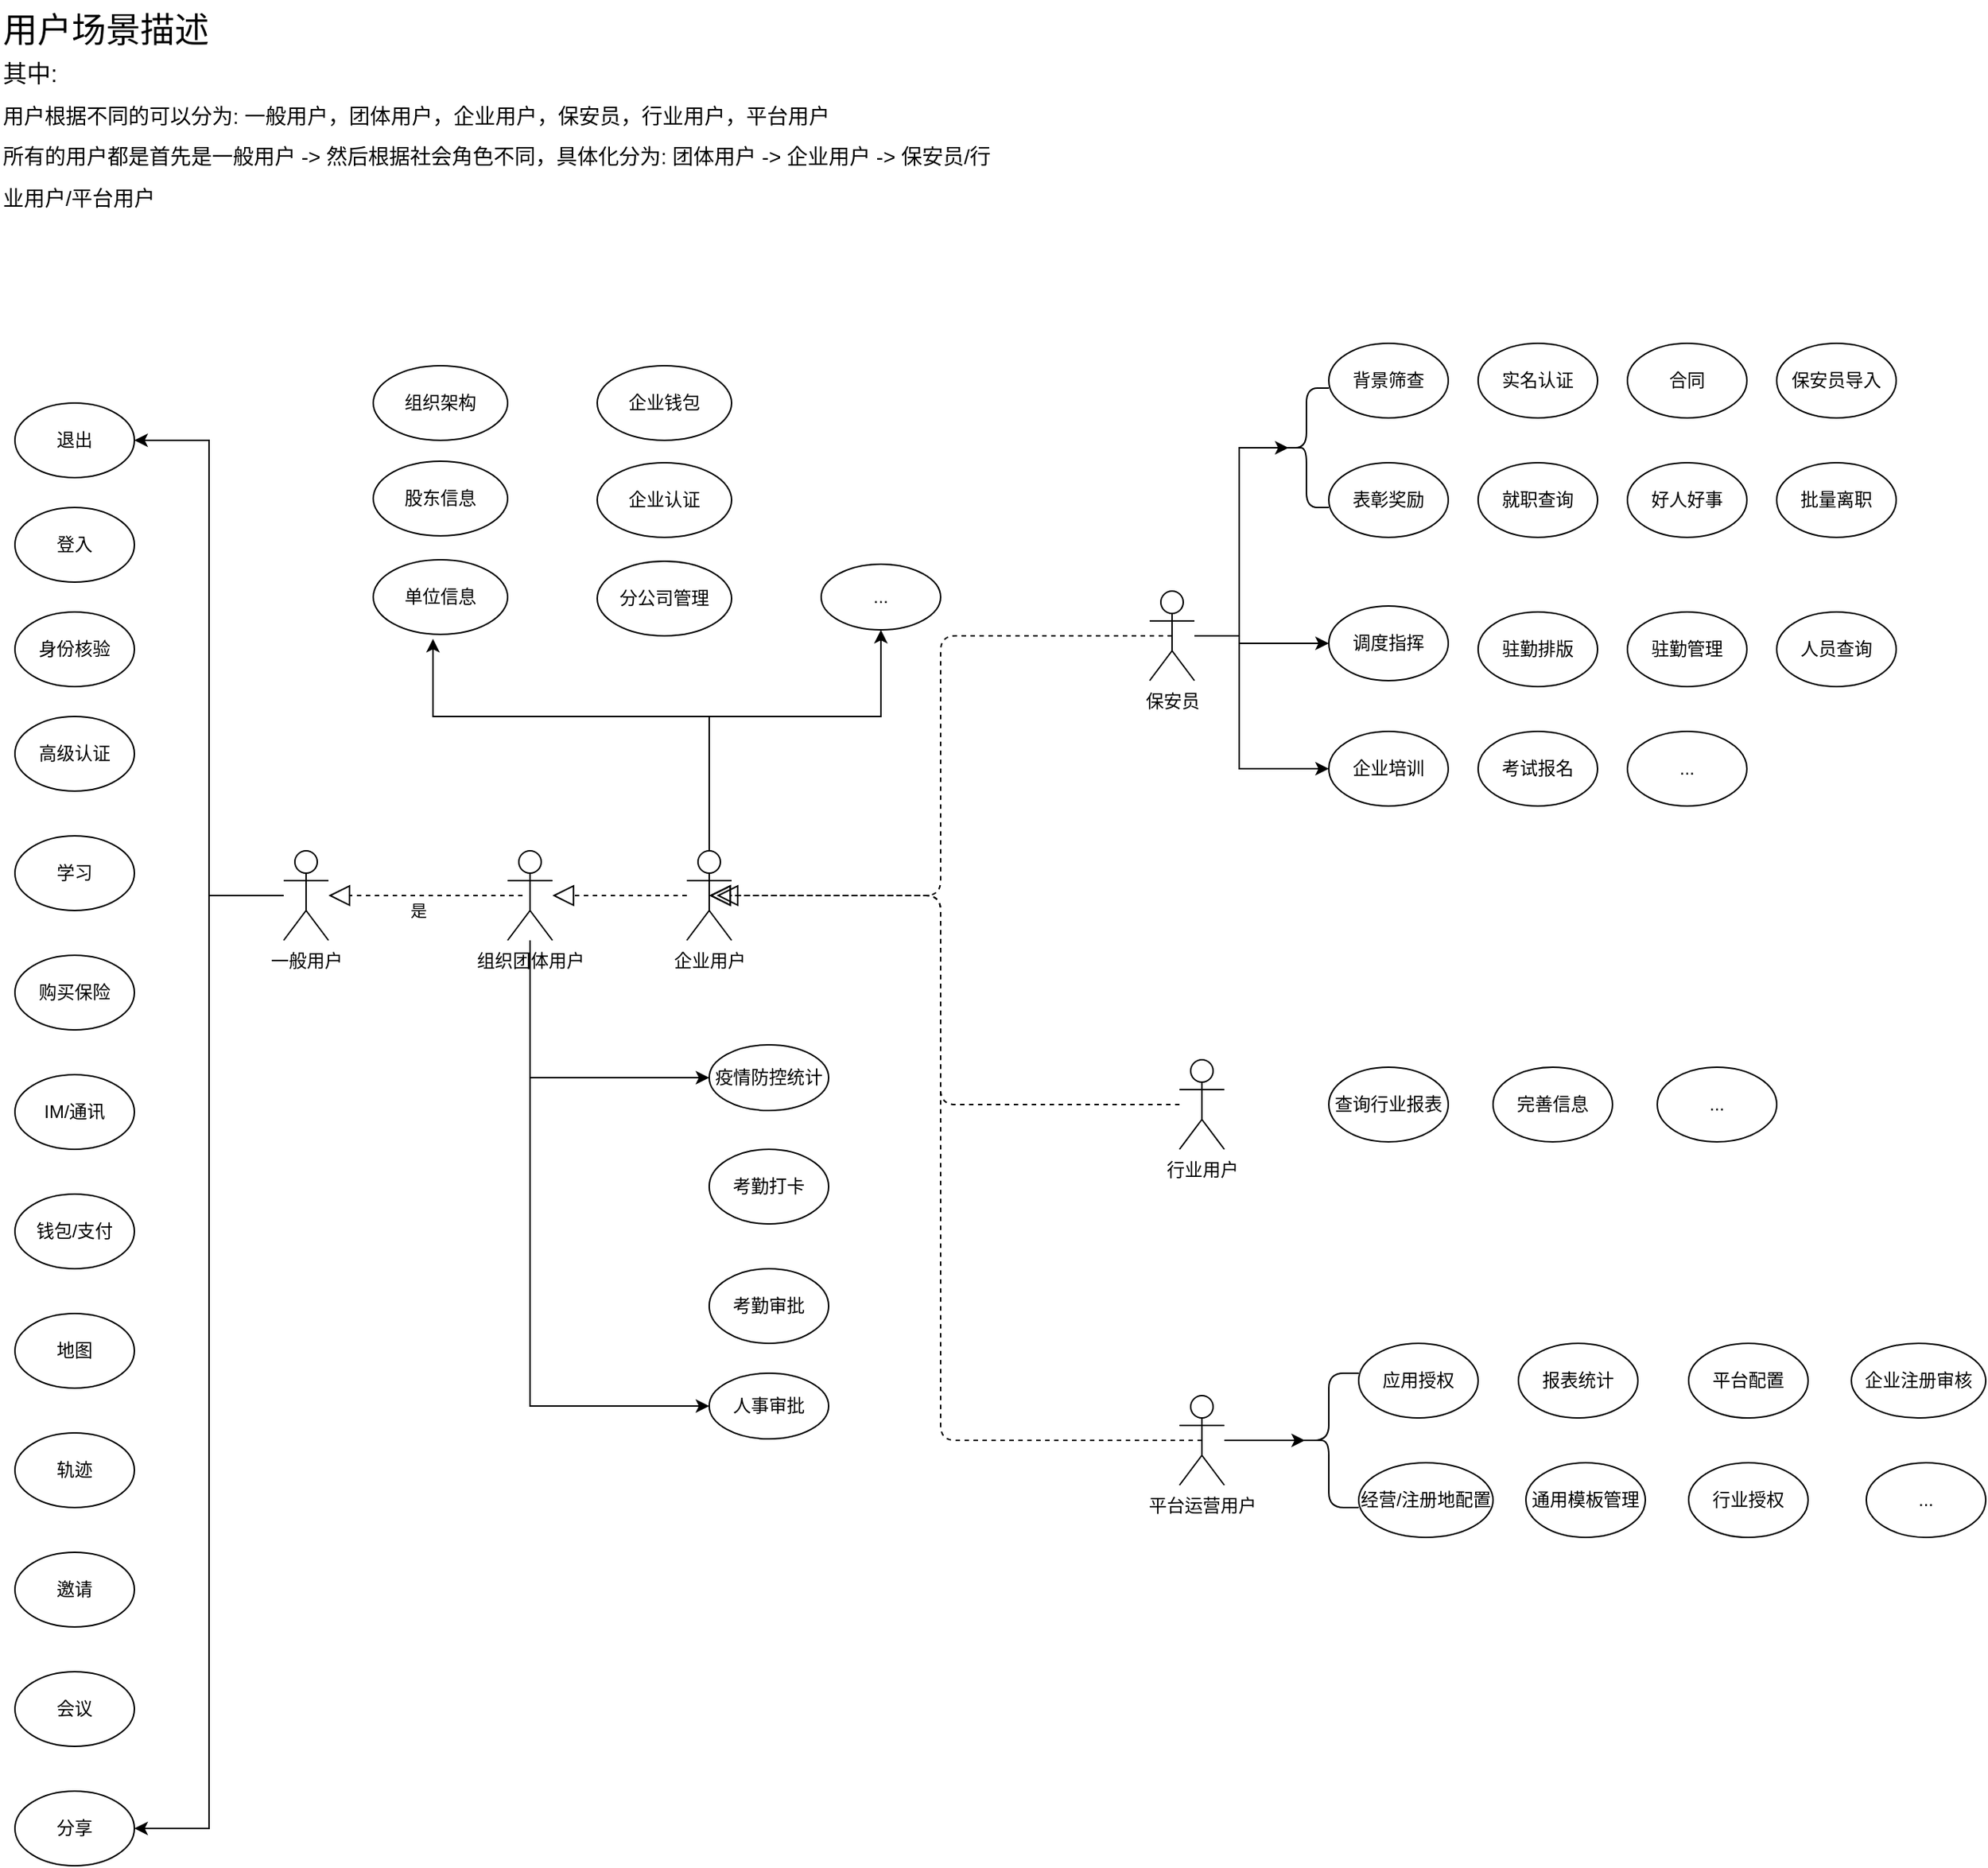 <mxfile version="14.9.5" type="github">
  <diagram id="zqpnljXwghXzhctU7lQJ" name="Page-1">
    <mxGraphModel dx="1422" dy="794" grid="1" gridSize="10" guides="1" tooltips="1" connect="1" arrows="1" fold="1" page="1" pageScale="1" pageWidth="827" pageHeight="1169" math="0" shadow="0">
      <root>
        <mxCell id="0" />
        <mxCell id="1" parent="0" />
        <mxCell id="A9bid5trGiSyEzx3tyn_-23" style="edgeStyle=orthogonalEdgeStyle;rounded=0;orthogonalLoop=1;jettySize=auto;html=1;entryX=1;entryY=0.5;entryDx=0;entryDy=0;" edge="1" parent="1" source="A9bid5trGiSyEzx3tyn_-1" target="A9bid5trGiSyEzx3tyn_-14">
          <mxGeometry relative="1" as="geometry" />
        </mxCell>
        <mxCell id="A9bid5trGiSyEzx3tyn_-24" style="edgeStyle=orthogonalEdgeStyle;rounded=0;orthogonalLoop=1;jettySize=auto;html=1;entryX=1;entryY=0.5;entryDx=0;entryDy=0;" edge="1" parent="1" source="A9bid5trGiSyEzx3tyn_-1" target="A9bid5trGiSyEzx3tyn_-22">
          <mxGeometry relative="1" as="geometry" />
        </mxCell>
        <mxCell id="A9bid5trGiSyEzx3tyn_-1" value="一般用户" style="shape=umlActor;verticalLabelPosition=bottom;verticalAlign=top;html=1;outlineConnect=0;" vertex="1" parent="1">
          <mxGeometry x="220" y="600" width="30" height="60" as="geometry" />
        </mxCell>
        <mxCell id="A9bid5trGiSyEzx3tyn_-37" style="edgeStyle=orthogonalEdgeStyle;rounded=0;orthogonalLoop=1;jettySize=auto;html=1;entryX=0.1;entryY=0.5;entryDx=0;entryDy=0;entryPerimeter=0;" edge="1" parent="1" source="A9bid5trGiSyEzx3tyn_-7" target="A9bid5trGiSyEzx3tyn_-38">
          <mxGeometry relative="1" as="geometry">
            <mxPoint x="900" y="456" as="targetPoint" />
            <Array as="points">
              <mxPoint x="860" y="456" />
              <mxPoint x="860" y="330" />
            </Array>
          </mxGeometry>
        </mxCell>
        <mxCell id="A9bid5trGiSyEzx3tyn_-46" style="edgeStyle=orthogonalEdgeStyle;rounded=0;orthogonalLoop=1;jettySize=auto;html=1;entryX=0;entryY=0.5;entryDx=0;entryDy=0;" edge="1" parent="1" source="A9bid5trGiSyEzx3tyn_-7" target="A9bid5trGiSyEzx3tyn_-43">
          <mxGeometry relative="1" as="geometry">
            <Array as="points">
              <mxPoint x="860" y="456" />
              <mxPoint x="860" y="461" />
            </Array>
          </mxGeometry>
        </mxCell>
        <mxCell id="A9bid5trGiSyEzx3tyn_-96" style="edgeStyle=orthogonalEdgeStyle;rounded=0;orthogonalLoop=1;jettySize=auto;html=1;entryX=0;entryY=0.5;entryDx=0;entryDy=0;" edge="1" parent="1" source="A9bid5trGiSyEzx3tyn_-7" target="A9bid5trGiSyEzx3tyn_-86">
          <mxGeometry relative="1" as="geometry">
            <Array as="points">
              <mxPoint x="860" y="456" />
              <mxPoint x="860" y="545" />
            </Array>
          </mxGeometry>
        </mxCell>
        <mxCell id="A9bid5trGiSyEzx3tyn_-7" value="保安员&lt;br&gt;" style="shape=umlActor;verticalLabelPosition=bottom;verticalAlign=top;html=1;outlineConnect=0;" vertex="1" parent="1">
          <mxGeometry x="800" y="426" width="30" height="60" as="geometry" />
        </mxCell>
        <mxCell id="A9bid5trGiSyEzx3tyn_-11" value="行业用户" style="shape=umlActor;verticalLabelPosition=bottom;verticalAlign=top;html=1;outlineConnect=0;" vertex="1" parent="1">
          <mxGeometry x="820" y="740" width="30" height="60" as="geometry" />
        </mxCell>
        <mxCell id="A9bid5trGiSyEzx3tyn_-14" value="退出" style="ellipse;whiteSpace=wrap;html=1;" vertex="1" parent="1">
          <mxGeometry x="40" y="300" width="80" height="50" as="geometry" />
        </mxCell>
        <mxCell id="A9bid5trGiSyEzx3tyn_-15" value="登入" style="ellipse;whiteSpace=wrap;html=1;" vertex="1" parent="1">
          <mxGeometry x="40" y="370" width="80" height="50" as="geometry" />
        </mxCell>
        <mxCell id="A9bid5trGiSyEzx3tyn_-16" value="身份核验" style="ellipse;whiteSpace=wrap;html=1;" vertex="1" parent="1">
          <mxGeometry x="40" y="440" width="80" height="50" as="geometry" />
        </mxCell>
        <mxCell id="A9bid5trGiSyEzx3tyn_-17" value="学习" style="ellipse;whiteSpace=wrap;html=1;" vertex="1" parent="1">
          <mxGeometry x="40" y="590" width="80" height="50" as="geometry" />
        </mxCell>
        <mxCell id="A9bid5trGiSyEzx3tyn_-18" value="购买保险" style="ellipse;whiteSpace=wrap;html=1;" vertex="1" parent="1">
          <mxGeometry x="40" y="670" width="80" height="50" as="geometry" />
        </mxCell>
        <mxCell id="A9bid5trGiSyEzx3tyn_-19" value="IM/通讯" style="ellipse;whiteSpace=wrap;html=1;" vertex="1" parent="1">
          <mxGeometry x="40" y="750" width="80" height="50" as="geometry" />
        </mxCell>
        <mxCell id="A9bid5trGiSyEzx3tyn_-20" value="钱包/支付" style="ellipse;whiteSpace=wrap;html=1;" vertex="1" parent="1">
          <mxGeometry x="40" y="830" width="80" height="50" as="geometry" />
        </mxCell>
        <mxCell id="A9bid5trGiSyEzx3tyn_-21" value="高级认证" style="ellipse;whiteSpace=wrap;html=1;" vertex="1" parent="1">
          <mxGeometry x="40" y="510" width="80" height="50" as="geometry" />
        </mxCell>
        <mxCell id="A9bid5trGiSyEzx3tyn_-22" value="分享" style="ellipse;whiteSpace=wrap;html=1;" vertex="1" parent="1">
          <mxGeometry x="40" y="1230" width="80" height="50" as="geometry" />
        </mxCell>
        <mxCell id="A9bid5trGiSyEzx3tyn_-25" value="地图" style="ellipse;whiteSpace=wrap;html=1;" vertex="1" parent="1">
          <mxGeometry x="40" y="910" width="80" height="50" as="geometry" />
        </mxCell>
        <mxCell id="A9bid5trGiSyEzx3tyn_-26" value="轨迹" style="ellipse;whiteSpace=wrap;html=1;" vertex="1" parent="1">
          <mxGeometry x="40" y="990" width="80" height="50" as="geometry" />
        </mxCell>
        <mxCell id="A9bid5trGiSyEzx3tyn_-27" value="背景筛查" style="ellipse;whiteSpace=wrap;html=1;" vertex="1" parent="1">
          <mxGeometry x="920" y="260" width="80" height="50" as="geometry" />
        </mxCell>
        <mxCell id="A9bid5trGiSyEzx3tyn_-28" value="实名认证" style="ellipse;whiteSpace=wrap;html=1;" vertex="1" parent="1">
          <mxGeometry x="1020" y="260" width="80" height="50" as="geometry" />
        </mxCell>
        <mxCell id="A9bid5trGiSyEzx3tyn_-29" value="合同" style="ellipse;whiteSpace=wrap;html=1;" vertex="1" parent="1">
          <mxGeometry x="1120" y="260" width="80" height="50" as="geometry" />
        </mxCell>
        <mxCell id="A9bid5trGiSyEzx3tyn_-30" value="邀请" style="ellipse;whiteSpace=wrap;html=1;" vertex="1" parent="1">
          <mxGeometry x="40" y="1070" width="80" height="50" as="geometry" />
        </mxCell>
        <mxCell id="A9bid5trGiSyEzx3tyn_-31" value="会议" style="ellipse;whiteSpace=wrap;html=1;" vertex="1" parent="1">
          <mxGeometry x="40" y="1150" width="80" height="50" as="geometry" />
        </mxCell>
        <mxCell id="A9bid5trGiSyEzx3tyn_-32" value="表彰奖励" style="ellipse;whiteSpace=wrap;html=1;" vertex="1" parent="1">
          <mxGeometry x="920" y="340" width="80" height="50" as="geometry" />
        </mxCell>
        <mxCell id="A9bid5trGiSyEzx3tyn_-33" value="就职查询" style="ellipse;whiteSpace=wrap;html=1;" vertex="1" parent="1">
          <mxGeometry x="1020" y="340" width="80" height="50" as="geometry" />
        </mxCell>
        <mxCell id="A9bid5trGiSyEzx3tyn_-35" value="好人好事" style="ellipse;whiteSpace=wrap;html=1;" vertex="1" parent="1">
          <mxGeometry x="1120" y="340" width="80" height="50" as="geometry" />
        </mxCell>
        <mxCell id="A9bid5trGiSyEzx3tyn_-38" value="" style="shape=curlyBracket;whiteSpace=wrap;html=1;rounded=1;" vertex="1" parent="1">
          <mxGeometry x="890" y="290" width="30" height="80" as="geometry" />
        </mxCell>
        <mxCell id="A9bid5trGiSyEzx3tyn_-39" value="保安员导入" style="ellipse;whiteSpace=wrap;html=1;" vertex="1" parent="1">
          <mxGeometry x="1220" y="260" width="80" height="50" as="geometry" />
        </mxCell>
        <mxCell id="A9bid5trGiSyEzx3tyn_-40" value="批量离职" style="ellipse;whiteSpace=wrap;html=1;" vertex="1" parent="1">
          <mxGeometry x="1220" y="340" width="80" height="50" as="geometry" />
        </mxCell>
        <mxCell id="A9bid5trGiSyEzx3tyn_-41" value="驻勤管理" style="ellipse;whiteSpace=wrap;html=1;" vertex="1" parent="1">
          <mxGeometry x="1120" y="440" width="80" height="50" as="geometry" />
        </mxCell>
        <mxCell id="A9bid5trGiSyEzx3tyn_-42" value="人员查询" style="ellipse;whiteSpace=wrap;html=1;" vertex="1" parent="1">
          <mxGeometry x="1220" y="440" width="80" height="50" as="geometry" />
        </mxCell>
        <mxCell id="A9bid5trGiSyEzx3tyn_-43" value="调度指挥" style="ellipse;whiteSpace=wrap;html=1;" vertex="1" parent="1">
          <mxGeometry x="920" y="436" width="80" height="50" as="geometry" />
        </mxCell>
        <mxCell id="A9bid5trGiSyEzx3tyn_-44" value="驻勤排版" style="ellipse;whiteSpace=wrap;html=1;" vertex="1" parent="1">
          <mxGeometry x="1020" y="440" width="80" height="50" as="geometry" />
        </mxCell>
        <mxCell id="A9bid5trGiSyEzx3tyn_-62" style="edgeStyle=orthogonalEdgeStyle;rounded=0;orthogonalLoop=1;jettySize=auto;html=1;entryX=0.5;entryY=1;entryDx=0;entryDy=0;" edge="1" parent="1" source="A9bid5trGiSyEzx3tyn_-48">
          <mxGeometry relative="1" as="geometry">
            <mxPoint x="320" y="458" as="targetPoint" />
            <Array as="points">
              <mxPoint x="505" y="510" />
              <mxPoint x="320" y="510" />
            </Array>
          </mxGeometry>
        </mxCell>
        <mxCell id="A9bid5trGiSyEzx3tyn_-63" style="edgeStyle=orthogonalEdgeStyle;rounded=0;orthogonalLoop=1;jettySize=auto;html=1;entryX=0.5;entryY=1;entryDx=0;entryDy=0;" edge="1" parent="1" source="A9bid5trGiSyEzx3tyn_-48" target="A9bid5trGiSyEzx3tyn_-61">
          <mxGeometry relative="1" as="geometry">
            <Array as="points">
              <mxPoint x="505" y="510" />
              <mxPoint x="620" y="510" />
            </Array>
          </mxGeometry>
        </mxCell>
        <mxCell id="A9bid5trGiSyEzx3tyn_-48" value="企业用户" style="shape=umlActor;verticalLabelPosition=bottom;verticalAlign=top;html=1;outlineConnect=0;" vertex="1" parent="1">
          <mxGeometry x="490" y="600" width="30" height="60" as="geometry" />
        </mxCell>
        <mxCell id="A9bid5trGiSyEzx3tyn_-59" value="考勤审批" style="ellipse;whiteSpace=wrap;html=1;" vertex="1" parent="1">
          <mxGeometry x="505" y="880" width="80" height="50" as="geometry" />
        </mxCell>
        <mxCell id="A9bid5trGiSyEzx3tyn_-60" value="人事审批" style="ellipse;whiteSpace=wrap;html=1;" vertex="1" parent="1">
          <mxGeometry x="505" y="950" width="80" height="44" as="geometry" />
        </mxCell>
        <mxCell id="A9bid5trGiSyEzx3tyn_-61" value="..." style="ellipse;whiteSpace=wrap;html=1;" vertex="1" parent="1">
          <mxGeometry x="580" y="408" width="80" height="44" as="geometry" />
        </mxCell>
        <mxCell id="A9bid5trGiSyEzx3tyn_-64" value="单位信息" style="ellipse;whiteSpace=wrap;html=1;" vertex="1" parent="1">
          <mxGeometry x="280" y="405" width="90" height="50" as="geometry" />
        </mxCell>
        <mxCell id="A9bid5trGiSyEzx3tyn_-65" value="股东信息" style="ellipse;whiteSpace=wrap;html=1;" vertex="1" parent="1">
          <mxGeometry x="280" y="339" width="90" height="50" as="geometry" />
        </mxCell>
        <mxCell id="A9bid5trGiSyEzx3tyn_-66" value="组织架构" style="ellipse;whiteSpace=wrap;html=1;" vertex="1" parent="1">
          <mxGeometry x="280" y="275" width="90" height="50" as="geometry" />
        </mxCell>
        <mxCell id="A9bid5trGiSyEzx3tyn_-67" value="分公司管理" style="ellipse;whiteSpace=wrap;html=1;" vertex="1" parent="1">
          <mxGeometry x="430" y="406" width="90" height="50" as="geometry" />
        </mxCell>
        <mxCell id="A9bid5trGiSyEzx3tyn_-68" value="企业认证" style="ellipse;whiteSpace=wrap;html=1;" vertex="1" parent="1">
          <mxGeometry x="430" y="340" width="90" height="50" as="geometry" />
        </mxCell>
        <mxCell id="A9bid5trGiSyEzx3tyn_-77" style="edgeStyle=orthogonalEdgeStyle;rounded=0;orthogonalLoop=1;jettySize=auto;html=1;entryX=0;entryY=0.5;entryDx=0;entryDy=0;" edge="1" parent="1" source="A9bid5trGiSyEzx3tyn_-71" target="A9bid5trGiSyEzx3tyn_-75">
          <mxGeometry relative="1" as="geometry">
            <Array as="points">
              <mxPoint x="385" y="752" />
            </Array>
          </mxGeometry>
        </mxCell>
        <mxCell id="A9bid5trGiSyEzx3tyn_-79" style="edgeStyle=orthogonalEdgeStyle;rounded=0;orthogonalLoop=1;jettySize=auto;html=1;entryX=0;entryY=0.5;entryDx=0;entryDy=0;" edge="1" parent="1" source="A9bid5trGiSyEzx3tyn_-71" target="A9bid5trGiSyEzx3tyn_-60">
          <mxGeometry relative="1" as="geometry">
            <Array as="points">
              <mxPoint x="385" y="972" />
            </Array>
          </mxGeometry>
        </mxCell>
        <mxCell id="A9bid5trGiSyEzx3tyn_-71" value="组织团体用户" style="shape=umlActor;verticalLabelPosition=bottom;verticalAlign=top;html=1;outlineConnect=0;" vertex="1" parent="1">
          <mxGeometry x="370" y="600" width="30" height="60" as="geometry" />
        </mxCell>
        <mxCell id="A9bid5trGiSyEzx3tyn_-75" value="疫情防控统计" style="ellipse;whiteSpace=wrap;html=1;" vertex="1" parent="1">
          <mxGeometry x="505" y="730" width="80" height="44" as="geometry" />
        </mxCell>
        <mxCell id="A9bid5trGiSyEzx3tyn_-78" value="考勤打卡" style="ellipse;whiteSpace=wrap;html=1;" vertex="1" parent="1">
          <mxGeometry x="505" y="800" width="80" height="50" as="geometry" />
        </mxCell>
        <mxCell id="A9bid5trGiSyEzx3tyn_-93" style="edgeStyle=orthogonalEdgeStyle;rounded=0;orthogonalLoop=1;jettySize=auto;html=1;entryX=0.1;entryY=0.5;entryDx=0;entryDy=0;entryPerimeter=0;" edge="1" parent="1" source="A9bid5trGiSyEzx3tyn_-81" target="A9bid5trGiSyEzx3tyn_-92">
          <mxGeometry relative="1" as="geometry" />
        </mxCell>
        <mxCell id="A9bid5trGiSyEzx3tyn_-81" value="平台运营用户" style="shape=umlActor;verticalLabelPosition=bottom;verticalAlign=top;html=1;outlineConnect=0;" vertex="1" parent="1">
          <mxGeometry x="820" y="965" width="30" height="60" as="geometry" />
        </mxCell>
        <mxCell id="A9bid5trGiSyEzx3tyn_-84" value="应用授权" style="ellipse;whiteSpace=wrap;html=1;" vertex="1" parent="1">
          <mxGeometry x="940" y="930" width="80" height="50" as="geometry" />
        </mxCell>
        <mxCell id="A9bid5trGiSyEzx3tyn_-85" value="报表统计" style="ellipse;whiteSpace=wrap;html=1;" vertex="1" parent="1">
          <mxGeometry x="1047" y="930" width="80" height="50" as="geometry" />
        </mxCell>
        <mxCell id="A9bid5trGiSyEzx3tyn_-86" value="企业培训" style="ellipse;whiteSpace=wrap;html=1;" vertex="1" parent="1">
          <mxGeometry x="920" y="520" width="80" height="50" as="geometry" />
        </mxCell>
        <mxCell id="A9bid5trGiSyEzx3tyn_-87" value="考试报名" style="ellipse;whiteSpace=wrap;html=1;" vertex="1" parent="1">
          <mxGeometry x="1020" y="520" width="80" height="50" as="geometry" />
        </mxCell>
        <mxCell id="A9bid5trGiSyEzx3tyn_-88" value="企业钱包" style="ellipse;whiteSpace=wrap;html=1;" vertex="1" parent="1">
          <mxGeometry x="430" y="275" width="90" height="50" as="geometry" />
        </mxCell>
        <mxCell id="A9bid5trGiSyEzx3tyn_-89" value="平台配置" style="ellipse;whiteSpace=wrap;html=1;" vertex="1" parent="1">
          <mxGeometry x="1161" y="930" width="80" height="50" as="geometry" />
        </mxCell>
        <mxCell id="A9bid5trGiSyEzx3tyn_-90" value="经营/注册地配置" style="ellipse;whiteSpace=wrap;html=1;" vertex="1" parent="1">
          <mxGeometry x="940" y="1010" width="90" height="50" as="geometry" />
        </mxCell>
        <mxCell id="A9bid5trGiSyEzx3tyn_-91" value="通用模板管理" style="ellipse;whiteSpace=wrap;html=1;" vertex="1" parent="1">
          <mxGeometry x="1052" y="1010" width="80" height="50" as="geometry" />
        </mxCell>
        <mxCell id="A9bid5trGiSyEzx3tyn_-92" value="" style="shape=curlyBracket;whiteSpace=wrap;html=1;rounded=1;" vertex="1" parent="1">
          <mxGeometry x="900" y="950" width="40" height="90" as="geometry" />
        </mxCell>
        <mxCell id="A9bid5trGiSyEzx3tyn_-94" value="行业授权" style="ellipse;whiteSpace=wrap;html=1;" vertex="1" parent="1">
          <mxGeometry x="1161" y="1010" width="80" height="50" as="geometry" />
        </mxCell>
        <mxCell id="A9bid5trGiSyEzx3tyn_-95" value="企业注册审核" style="ellipse;whiteSpace=wrap;html=1;" vertex="1" parent="1">
          <mxGeometry x="1270" y="930" width="90" height="50" as="geometry" />
        </mxCell>
        <mxCell id="A9bid5trGiSyEzx3tyn_-97" value="" style="endArrow=block;dashed=1;endFill=0;endSize=12;html=1;" edge="1" parent="1" target="A9bid5trGiSyEzx3tyn_-1">
          <mxGeometry width="160" relative="1" as="geometry">
            <mxPoint x="380" y="630" as="sourcePoint" />
            <mxPoint x="700" y="250" as="targetPoint" />
          </mxGeometry>
        </mxCell>
        <mxCell id="A9bid5trGiSyEzx3tyn_-103" value="是" style="edgeLabel;html=1;align=center;verticalAlign=middle;resizable=0;points=[];" vertex="1" connectable="0" parent="A9bid5trGiSyEzx3tyn_-97">
          <mxGeometry x="-0.2" y="4" relative="1" as="geometry">
            <mxPoint x="-18" y="6" as="offset" />
          </mxGeometry>
        </mxCell>
        <mxCell id="A9bid5trGiSyEzx3tyn_-99" value="" style="endArrow=block;dashed=1;endFill=0;endSize=12;html=1;" edge="1" parent="1" source="A9bid5trGiSyEzx3tyn_-48" target="A9bid5trGiSyEzx3tyn_-71">
          <mxGeometry width="160" relative="1" as="geometry">
            <mxPoint x="100" y="580" as="sourcePoint" />
            <mxPoint x="260" y="580" as="targetPoint" />
          </mxGeometry>
        </mxCell>
        <mxCell id="A9bid5trGiSyEzx3tyn_-100" value="" style="endArrow=block;dashed=1;endFill=0;endSize=12;html=1;exitX=0.5;exitY=0.5;exitDx=0;exitDy=0;exitPerimeter=0;entryX=0.5;entryY=0.5;entryDx=0;entryDy=0;entryPerimeter=0;edgeStyle=orthogonalEdgeStyle;" edge="1" parent="1" source="A9bid5trGiSyEzx3tyn_-7" target="A9bid5trGiSyEzx3tyn_-48">
          <mxGeometry width="160" relative="1" as="geometry">
            <mxPoint x="600" y="650" as="sourcePoint" />
            <mxPoint x="760" y="650" as="targetPoint" />
            <Array as="points">
              <mxPoint x="660" y="456" />
              <mxPoint x="660" y="630" />
            </Array>
          </mxGeometry>
        </mxCell>
        <mxCell id="A9bid5trGiSyEzx3tyn_-101" value="" style="endArrow=block;dashed=1;endFill=0;endSize=12;html=1;entryX=0.5;entryY=0.5;entryDx=0;entryDy=0;entryPerimeter=0;edgeStyle=orthogonalEdgeStyle;" edge="1" parent="1" source="A9bid5trGiSyEzx3tyn_-11" target="A9bid5trGiSyEzx3tyn_-48">
          <mxGeometry width="160" relative="1" as="geometry">
            <mxPoint x="640" y="720" as="sourcePoint" />
            <mxPoint x="800" y="720" as="targetPoint" />
            <Array as="points">
              <mxPoint x="660" y="770" />
              <mxPoint x="660" y="630" />
            </Array>
          </mxGeometry>
        </mxCell>
        <mxCell id="A9bid5trGiSyEzx3tyn_-102" value="" style="endArrow=block;dashed=1;endFill=0;endSize=12;html=1;exitX=0.5;exitY=0.5;exitDx=0;exitDy=0;exitPerimeter=0;jumpStyle=none;rounded=1;edgeStyle=orthogonalEdgeStyle;" edge="1" parent="1" source="A9bid5trGiSyEzx3tyn_-81">
          <mxGeometry width="160" relative="1" as="geometry">
            <mxPoint x="650" y="850" as="sourcePoint" />
            <mxPoint x="510" y="630" as="targetPoint" />
            <Array as="points">
              <mxPoint x="660" y="995" />
              <mxPoint x="660" y="630" />
            </Array>
          </mxGeometry>
        </mxCell>
        <mxCell id="A9bid5trGiSyEzx3tyn_-104" value="查询行业报表" style="ellipse;whiteSpace=wrap;html=1;" vertex="1" parent="1">
          <mxGeometry x="920" y="745" width="80" height="50" as="geometry" />
        </mxCell>
        <mxCell id="A9bid5trGiSyEzx3tyn_-105" value="完善信息" style="ellipse;whiteSpace=wrap;html=1;" vertex="1" parent="1">
          <mxGeometry x="1030" y="745" width="80" height="50" as="geometry" />
        </mxCell>
        <mxCell id="A9bid5trGiSyEzx3tyn_-106" value="..." style="ellipse;whiteSpace=wrap;html=1;" vertex="1" parent="1">
          <mxGeometry x="1140" y="745" width="80" height="50" as="geometry" />
        </mxCell>
        <mxCell id="A9bid5trGiSyEzx3tyn_-107" value="..." style="ellipse;whiteSpace=wrap;html=1;" vertex="1" parent="1">
          <mxGeometry x="1120" y="520" width="80" height="50" as="geometry" />
        </mxCell>
        <mxCell id="A9bid5trGiSyEzx3tyn_-108" value="..." style="ellipse;whiteSpace=wrap;html=1;" vertex="1" parent="1">
          <mxGeometry x="1280" y="1010" width="80" height="50" as="geometry" />
        </mxCell>
        <mxCell id="A9bid5trGiSyEzx3tyn_-109" value="用户场景描述&lt;br&gt;&lt;font style=&quot;font-size: 16px&quot;&gt;其中:&lt;/font&gt;&amp;nbsp;&lt;br&gt;&lt;font style=&quot;font-size: 14px&quot;&gt;用户根据不同的可以分为: 一般用户，团体用户，企业用户，保安员，行业用户，平台用户&lt;br&gt;所有的用户都是首先是一般用户 -&amp;gt; 然后根据社会角色不同，具体化分为: 团体用户 -&amp;gt; 企业用户 -&amp;gt; 保安员/行业用户/平台用户&lt;br&gt;&lt;/font&gt;" style="text;html=1;strokeColor=none;fillColor=none;align=left;verticalAlign=middle;whiteSpace=wrap;rounded=0;fontSize=23;fontFamily=Helvetica;" vertex="1" parent="1">
          <mxGeometry x="30" y="30" width="670" height="150" as="geometry" />
        </mxCell>
      </root>
    </mxGraphModel>
  </diagram>
</mxfile>

